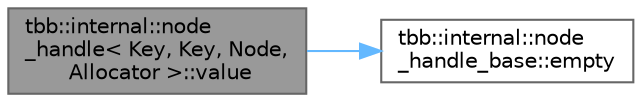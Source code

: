 digraph "tbb::internal::node_handle&lt; Key, Key, Node, Allocator &gt;::value"
{
 // LATEX_PDF_SIZE
  bgcolor="transparent";
  edge [fontname=Helvetica,fontsize=10,labelfontname=Helvetica,labelfontsize=10];
  node [fontname=Helvetica,fontsize=10,shape=box,height=0.2,width=0.4];
  rankdir="LR";
  Node1 [id="Node000001",label="tbb::internal::node\l_handle\< Key, Key, Node,\l Allocator \>::value",height=0.2,width=0.4,color="gray40", fillcolor="grey60", style="filled", fontcolor="black",tooltip=" "];
  Node1 -> Node2 [id="edge1_Node000001_Node000002",color="steelblue1",style="solid",tooltip=" "];
  Node2 [id="Node000002",label="tbb::internal::node\l_handle_base::empty",height=0.2,width=0.4,color="grey40", fillcolor="white", style="filled",URL="$classtbb_1_1internal_1_1node__handle__base.html#a3eb8ae334c45ea1866c29a6b2ea57d76",tooltip=" "];
}
